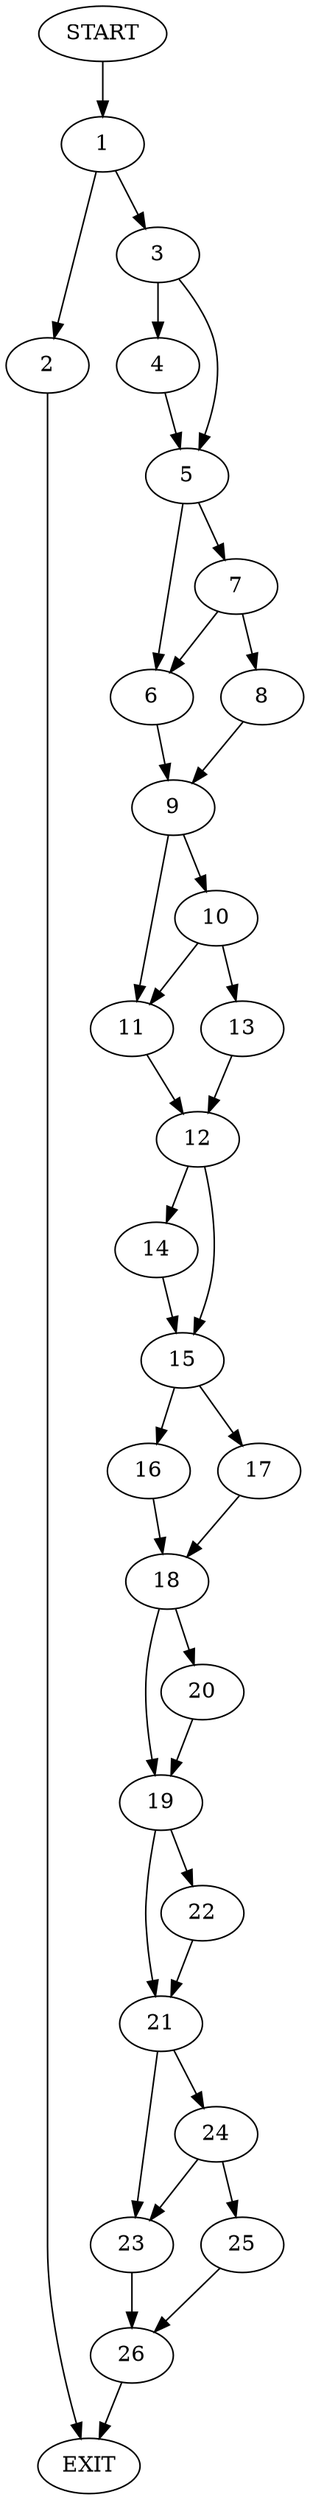 digraph {
0 [label="START"]
27 [label="EXIT"]
0 -> 1
1 -> 2
1 -> 3
2 -> 27
3 -> 4
3 -> 5
4 -> 5
5 -> 6
5 -> 7
7 -> 6
7 -> 8
6 -> 9
8 -> 9
9 -> 10
9 -> 11
11 -> 12
10 -> 13
10 -> 11
13 -> 12
12 -> 14
12 -> 15
14 -> 15
15 -> 16
15 -> 17
16 -> 18
17 -> 18
18 -> 19
18 -> 20
19 -> 21
19 -> 22
20 -> 19
21 -> 23
21 -> 24
22 -> 21
24 -> 23
24 -> 25
23 -> 26
25 -> 26
26 -> 27
}
